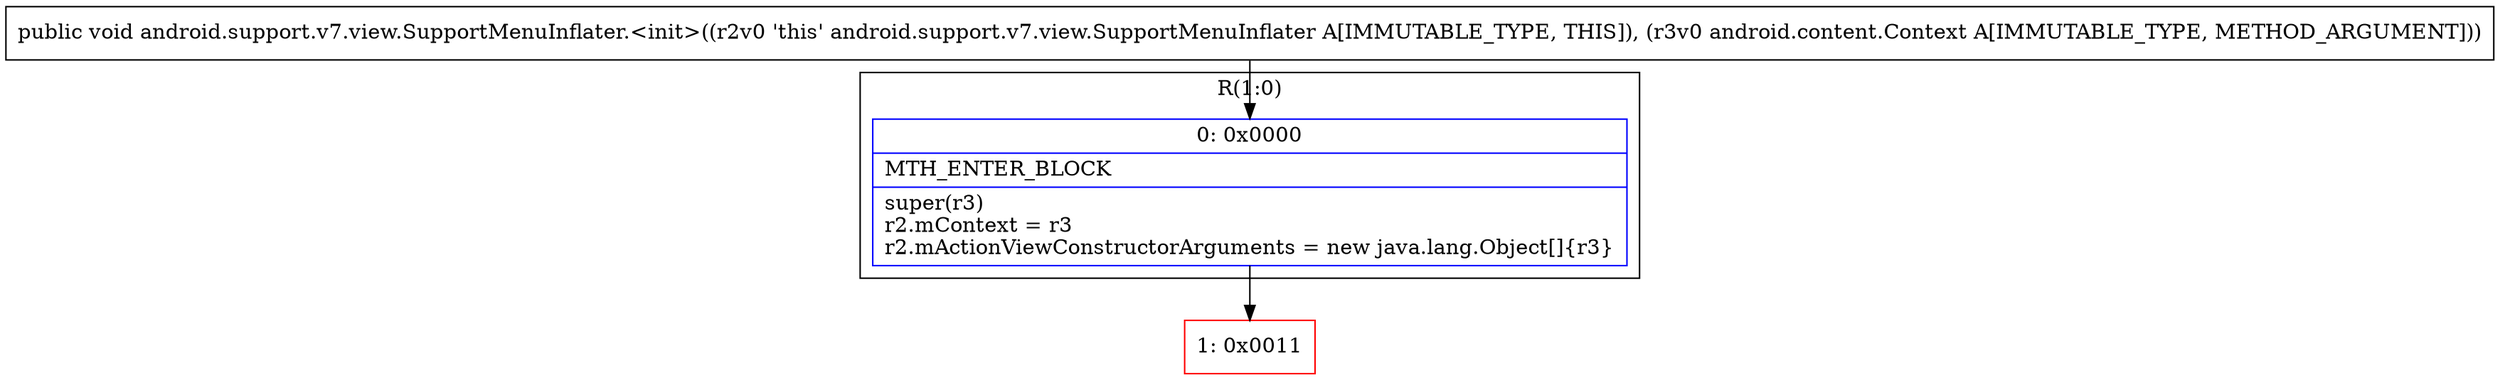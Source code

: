 digraph "CFG forandroid.support.v7.view.SupportMenuInflater.\<init\>(Landroid\/content\/Context;)V" {
subgraph cluster_Region_445853108 {
label = "R(1:0)";
node [shape=record,color=blue];
Node_0 [shape=record,label="{0\:\ 0x0000|MTH_ENTER_BLOCK\l|super(r3)\lr2.mContext = r3\lr2.mActionViewConstructorArguments = new java.lang.Object[]\{r3\}\l}"];
}
Node_1 [shape=record,color=red,label="{1\:\ 0x0011}"];
MethodNode[shape=record,label="{public void android.support.v7.view.SupportMenuInflater.\<init\>((r2v0 'this' android.support.v7.view.SupportMenuInflater A[IMMUTABLE_TYPE, THIS]), (r3v0 android.content.Context A[IMMUTABLE_TYPE, METHOD_ARGUMENT])) }"];
MethodNode -> Node_0;
Node_0 -> Node_1;
}

